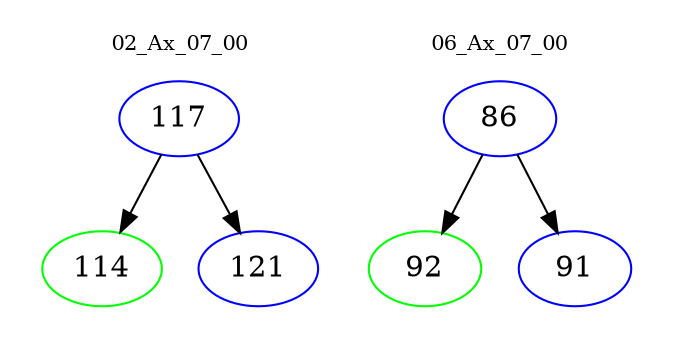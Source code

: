digraph{
subgraph cluster_0 {
color = white
label = "02_Ax_07_00";
fontsize=10;
T0_117 [label="117", color="blue"]
T0_117 -> T0_114 [color="black"]
T0_114 [label="114", color="green"]
T0_117 -> T0_121 [color="black"]
T0_121 [label="121", color="blue"]
}
subgraph cluster_1 {
color = white
label = "06_Ax_07_00";
fontsize=10;
T1_86 [label="86", color="blue"]
T1_86 -> T1_92 [color="black"]
T1_92 [label="92", color="green"]
T1_86 -> T1_91 [color="black"]
T1_91 [label="91", color="blue"]
}
}
